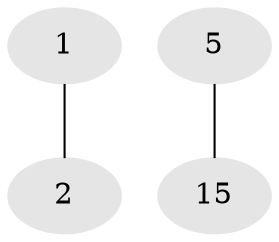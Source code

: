 // Generated by graph-tools (version 1.1) at 2025/46/02/15/25 05:46:28]
// undirected, 4 vertices, 2 edges
graph export_dot {
graph [start="1"]
  node [color=gray90,style=filled];
  1 [super="+3+4+6+9+14"];
  2 [super="+7+11+17"];
  5 [super="+4+8+10"];
  15 [super="+18+19+20"];
  1 -- 2;
  5 -- 15;
}
